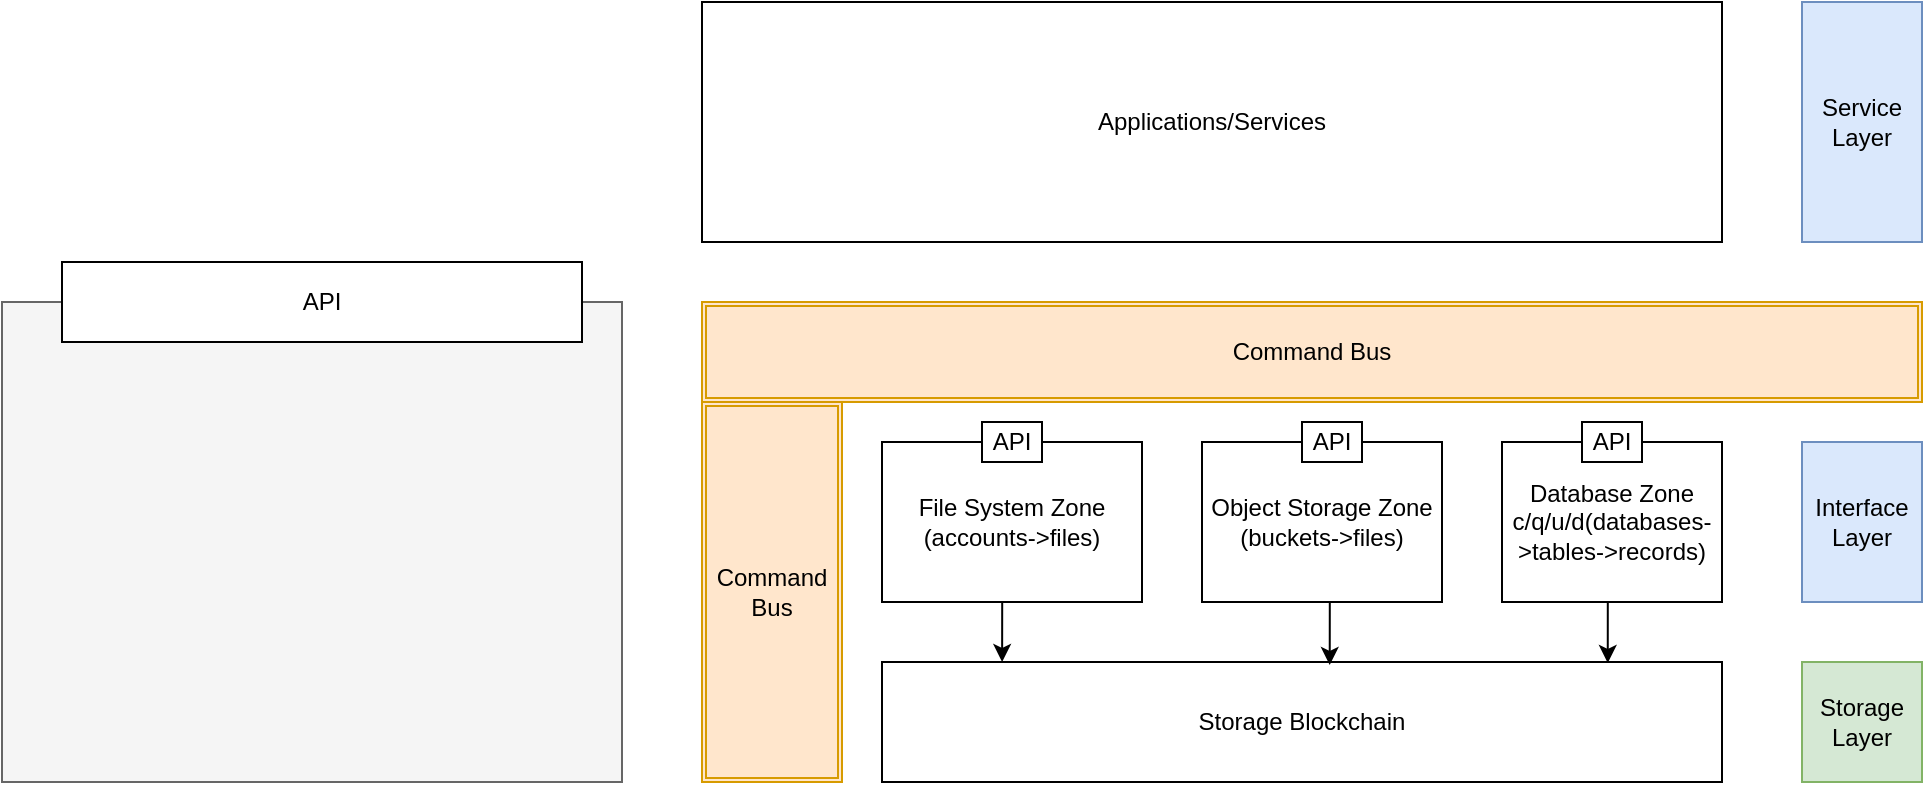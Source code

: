 <mxfile version="15.9.4" type="github">
  <diagram id="dr8xThEqkj9P6_olyy3B" name="第 3 页">
    <mxGraphModel dx="1967" dy="677" grid="1" gridSize="10" guides="1" tooltips="1" connect="1" arrows="1" fold="1" page="1" pageScale="1" pageWidth="850" pageHeight="1100" math="0" shadow="0">
      <root>
        <mxCell id="ochP2KZfQh1eP7kVtOjl-0" />
        <mxCell id="ochP2KZfQh1eP7kVtOjl-1" parent="ochP2KZfQh1eP7kVtOjl-0" />
        <mxCell id="ochP2KZfQh1eP7kVtOjl-2" value="Storage Blockchain" style="rounded=0;whiteSpace=wrap;html=1;" parent="ochP2KZfQh1eP7kVtOjl-1" vertex="1">
          <mxGeometry x="140" y="460" width="420" height="60" as="geometry" />
        </mxCell>
        <mxCell id="ochP2KZfQh1eP7kVtOjl-20" style="edgeStyle=orthogonalEdgeStyle;rounded=0;orthogonalLoop=1;jettySize=auto;html=1;exitX=0.5;exitY=1;exitDx=0;exitDy=0;entryX=0.143;entryY=0;entryDx=0;entryDy=0;entryPerimeter=0;" parent="ochP2KZfQh1eP7kVtOjl-1" source="ochP2KZfQh1eP7kVtOjl-4" target="ochP2KZfQh1eP7kVtOjl-2" edge="1">
          <mxGeometry relative="1" as="geometry" />
        </mxCell>
        <mxCell id="ochP2KZfQh1eP7kVtOjl-21" style="edgeStyle=orthogonalEdgeStyle;rounded=0;orthogonalLoop=1;jettySize=auto;html=1;exitX=0.5;exitY=1;exitDx=0;exitDy=0;entryX=0.533;entryY=0.025;entryDx=0;entryDy=0;entryPerimeter=0;" parent="ochP2KZfQh1eP7kVtOjl-1" source="ochP2KZfQh1eP7kVtOjl-5" target="ochP2KZfQh1eP7kVtOjl-2" edge="1">
          <mxGeometry relative="1" as="geometry" />
        </mxCell>
        <mxCell id="ochP2KZfQh1eP7kVtOjl-22" style="edgeStyle=orthogonalEdgeStyle;rounded=0;orthogonalLoop=1;jettySize=auto;html=1;exitX=0.5;exitY=1;exitDx=0;exitDy=0;entryX=0.864;entryY=0.008;entryDx=0;entryDy=0;entryPerimeter=0;" parent="ochP2KZfQh1eP7kVtOjl-1" source="ochP2KZfQh1eP7kVtOjl-11" target="ochP2KZfQh1eP7kVtOjl-2" edge="1">
          <mxGeometry relative="1" as="geometry" />
        </mxCell>
        <mxCell id="ochP2KZfQh1eP7kVtOjl-18" value="Interface Layer" style="rounded=0;whiteSpace=wrap;html=1;fillColor=#dae8fc;strokeColor=#6c8ebf;" parent="ochP2KZfQh1eP7kVtOjl-1" vertex="1">
          <mxGeometry x="600" y="350" width="60" height="80" as="geometry" />
        </mxCell>
        <mxCell id="ochP2KZfQh1eP7kVtOjl-19" value="Storage Layer" style="rounded=0;whiteSpace=wrap;html=1;fillColor=#d5e8d4;strokeColor=#82b366;" parent="ochP2KZfQh1eP7kVtOjl-1" vertex="1">
          <mxGeometry x="600" y="460" width="60" height="60" as="geometry" />
        </mxCell>
        <mxCell id="ochP2KZfQh1eP7kVtOjl-23" value="Command Bus" style="shape=ext;double=1;rounded=0;whiteSpace=wrap;html=1;fillColor=#ffe6cc;strokeColor=#d79b00;" parent="ochP2KZfQh1eP7kVtOjl-1" vertex="1">
          <mxGeometry x="50" y="330" width="70" height="190" as="geometry" />
        </mxCell>
        <mxCell id="ochP2KZfQh1eP7kVtOjl-24" value="Command Bus" style="shape=ext;double=1;rounded=0;whiteSpace=wrap;html=1;fillColor=#ffe6cc;strokeColor=#d79b00;" parent="ochP2KZfQh1eP7kVtOjl-1" vertex="1">
          <mxGeometry x="50" y="280" width="610" height="50" as="geometry" />
        </mxCell>
        <mxCell id="UqT1MbhBOW7zlgvVnSua-3" value="" style="group" vertex="1" connectable="0" parent="ochP2KZfQh1eP7kVtOjl-1">
          <mxGeometry x="140" y="340" width="130" height="90" as="geometry" />
        </mxCell>
        <mxCell id="ochP2KZfQh1eP7kVtOjl-4" value="File System Zone&lt;br&gt;(accounts-&amp;gt;files)" style="rounded=0;whiteSpace=wrap;html=1;" parent="UqT1MbhBOW7zlgvVnSua-3" vertex="1">
          <mxGeometry y="10" width="130" height="80" as="geometry" />
        </mxCell>
        <mxCell id="UqT1MbhBOW7zlgvVnSua-0" value="API" style="rounded=0;whiteSpace=wrap;html=1;" vertex="1" parent="UqT1MbhBOW7zlgvVnSua-3">
          <mxGeometry x="50" width="30" height="20" as="geometry" />
        </mxCell>
        <mxCell id="UqT1MbhBOW7zlgvVnSua-4" value="" style="group" vertex="1" connectable="0" parent="ochP2KZfQh1eP7kVtOjl-1">
          <mxGeometry x="300" y="340" width="120" height="90" as="geometry" />
        </mxCell>
        <mxCell id="ochP2KZfQh1eP7kVtOjl-5" value="Object Storage Zone&lt;br&gt;(buckets-&amp;gt;files)" style="rounded=0;whiteSpace=wrap;html=1;" parent="UqT1MbhBOW7zlgvVnSua-4" vertex="1">
          <mxGeometry y="10" width="120" height="80" as="geometry" />
        </mxCell>
        <mxCell id="UqT1MbhBOW7zlgvVnSua-1" value="API" style="rounded=0;whiteSpace=wrap;html=1;" vertex="1" parent="UqT1MbhBOW7zlgvVnSua-4">
          <mxGeometry x="50" width="30" height="20" as="geometry" />
        </mxCell>
        <mxCell id="UqT1MbhBOW7zlgvVnSua-5" value="" style="group" vertex="1" connectable="0" parent="ochP2KZfQh1eP7kVtOjl-1">
          <mxGeometry x="450" y="340" width="110" height="90" as="geometry" />
        </mxCell>
        <mxCell id="ochP2KZfQh1eP7kVtOjl-11" value="Database Zone&lt;br&gt;c/q/u/d(databases-&amp;gt;tables-&amp;gt;records)" style="rounded=0;whiteSpace=wrap;html=1;" parent="UqT1MbhBOW7zlgvVnSua-5" vertex="1">
          <mxGeometry y="10" width="110" height="80" as="geometry" />
        </mxCell>
        <mxCell id="UqT1MbhBOW7zlgvVnSua-2" value="API" style="rounded=0;whiteSpace=wrap;html=1;" vertex="1" parent="UqT1MbhBOW7zlgvVnSua-5">
          <mxGeometry x="40" width="30" height="20" as="geometry" />
        </mxCell>
        <mxCell id="UqT1MbhBOW7zlgvVnSua-6" value="Service Layer" style="rounded=0;whiteSpace=wrap;html=1;fillColor=#dae8fc;strokeColor=#6c8ebf;" vertex="1" parent="ochP2KZfQh1eP7kVtOjl-1">
          <mxGeometry x="600" y="130" width="60" height="120" as="geometry" />
        </mxCell>
        <mxCell id="UqT1MbhBOW7zlgvVnSua-7" value="Applications/Services" style="rounded=0;whiteSpace=wrap;html=1;" vertex="1" parent="ochP2KZfQh1eP7kVtOjl-1">
          <mxGeometry x="50" y="130" width="510" height="120" as="geometry" />
        </mxCell>
        <mxCell id="UqT1MbhBOW7zlgvVnSua-10" value="" style="group" vertex="1" connectable="0" parent="ochP2KZfQh1eP7kVtOjl-1">
          <mxGeometry x="-300" y="260" width="310" height="260" as="geometry" />
        </mxCell>
        <mxCell id="UqT1MbhBOW7zlgvVnSua-8" value="" style="rounded=0;whiteSpace=wrap;html=1;fillColor=#f5f5f5;fontColor=#333333;strokeColor=#666666;" vertex="1" parent="UqT1MbhBOW7zlgvVnSua-10">
          <mxGeometry y="20" width="310" height="240" as="geometry" />
        </mxCell>
        <mxCell id="UqT1MbhBOW7zlgvVnSua-9" value="API" style="rounded=0;whiteSpace=wrap;html=1;" vertex="1" parent="UqT1MbhBOW7zlgvVnSua-10">
          <mxGeometry x="30" width="260" height="40" as="geometry" />
        </mxCell>
      </root>
    </mxGraphModel>
  </diagram>
</mxfile>
